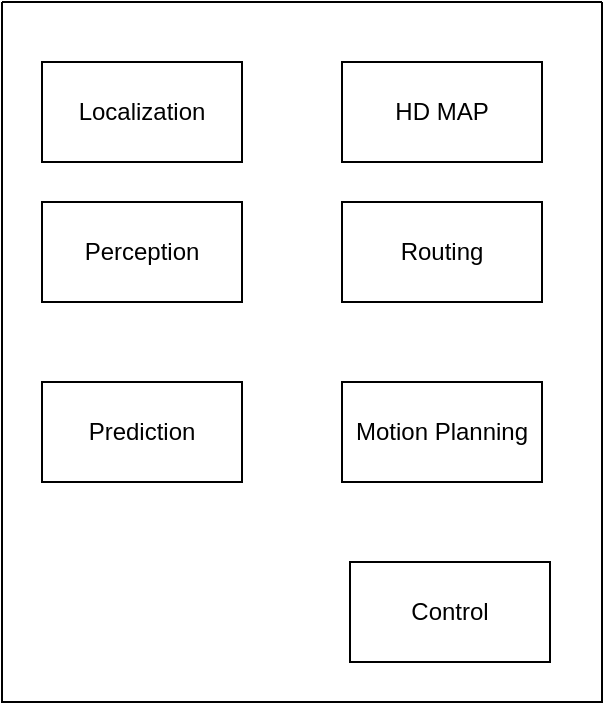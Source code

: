 <mxfile version="16.2.7" type="github">
  <diagram id="Ie1QT5mQ5Ervn-aYkjvt" name="Page-1">
    <mxGraphModel dx="942" dy="572" grid="1" gridSize="10" guides="1" tooltips="1" connect="1" arrows="1" fold="1" page="1" pageScale="1" pageWidth="827" pageHeight="1169" math="0" shadow="0">
      <root>
        <mxCell id="0" />
        <mxCell id="1" parent="0" />
        <mxCell id="rLdGX6JDhPVMlcY9tJA1-8" value="" style="swimlane;startSize=0;" vertex="1" parent="1">
          <mxGeometry x="140" y="210" width="300" height="350" as="geometry" />
        </mxCell>
        <mxCell id="rLdGX6JDhPVMlcY9tJA1-5" value="Control" style="rounded=0;whiteSpace=wrap;html=1;" vertex="1" parent="rLdGX6JDhPVMlcY9tJA1-8">
          <mxGeometry x="174" y="280" width="100" height="50" as="geometry" />
        </mxCell>
        <mxCell id="rLdGX6JDhPVMlcY9tJA1-4" value="Perception" style="rounded=0;whiteSpace=wrap;html=1;" vertex="1" parent="rLdGX6JDhPVMlcY9tJA1-8">
          <mxGeometry x="20" y="100" width="100" height="50" as="geometry" />
        </mxCell>
        <mxCell id="rLdGX6JDhPVMlcY9tJA1-2" value="Localization" style="rounded=0;whiteSpace=wrap;html=1;" vertex="1" parent="rLdGX6JDhPVMlcY9tJA1-8">
          <mxGeometry x="20" y="30" width="100" height="50" as="geometry" />
        </mxCell>
        <mxCell id="rLdGX6JDhPVMlcY9tJA1-6" value="HD MAP" style="rounded=0;whiteSpace=wrap;html=1;" vertex="1" parent="rLdGX6JDhPVMlcY9tJA1-8">
          <mxGeometry x="170" y="30" width="100" height="50" as="geometry" />
        </mxCell>
        <mxCell id="rLdGX6JDhPVMlcY9tJA1-10" value="Routing" style="rounded=0;whiteSpace=wrap;html=1;" vertex="1" parent="rLdGX6JDhPVMlcY9tJA1-8">
          <mxGeometry x="170" y="100" width="100" height="50" as="geometry" />
        </mxCell>
        <mxCell id="rLdGX6JDhPVMlcY9tJA1-11" value="Prediction" style="rounded=0;whiteSpace=wrap;html=1;" vertex="1" parent="rLdGX6JDhPVMlcY9tJA1-8">
          <mxGeometry x="20" y="190" width="100" height="50" as="geometry" />
        </mxCell>
        <mxCell id="rLdGX6JDhPVMlcY9tJA1-12" value="Motion Planning" style="rounded=0;whiteSpace=wrap;html=1;" vertex="1" parent="rLdGX6JDhPVMlcY9tJA1-8">
          <mxGeometry x="170" y="190" width="100" height="50" as="geometry" />
        </mxCell>
      </root>
    </mxGraphModel>
  </diagram>
</mxfile>
